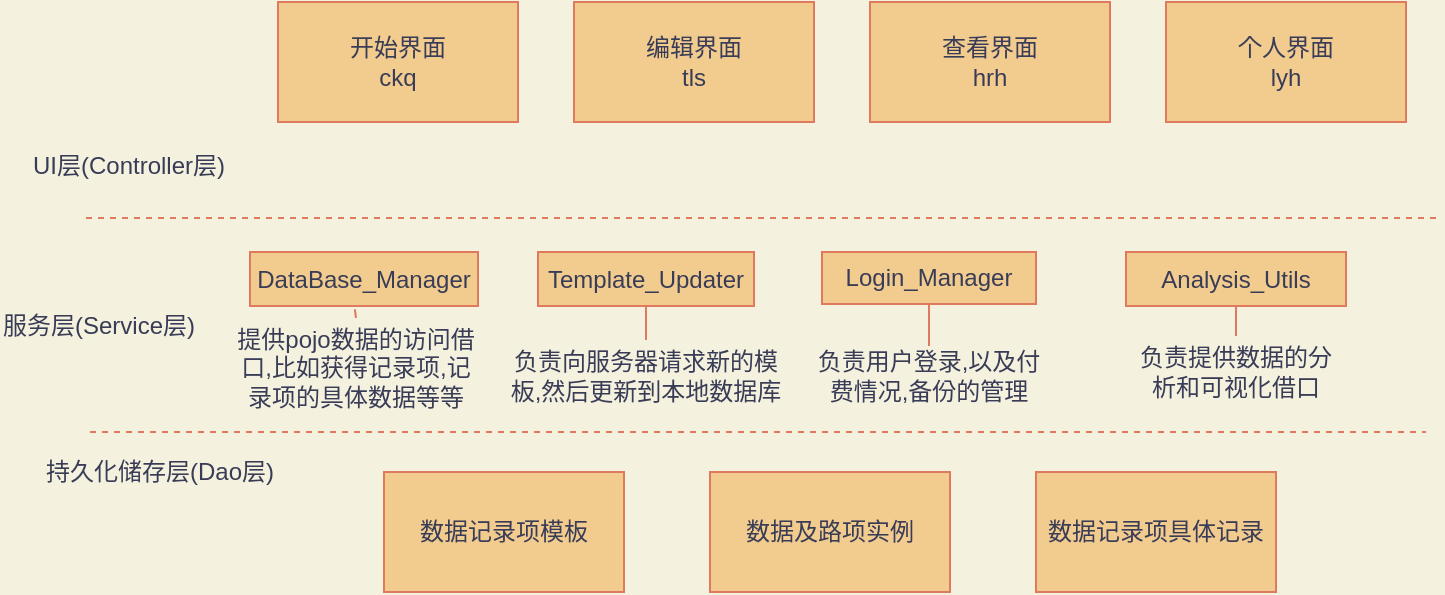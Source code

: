 <mxfile version="13.9.9" type="device"><diagram id="1rRtz6GaOZOf3_rfp_yS" name="第 1 页"><mxGraphModel dx="1147" dy="731" grid="0" gridSize="10" guides="1" tooltips="1" connect="1" arrows="1" fold="1" page="0" pageScale="1" pageWidth="827" pageHeight="1169" background="#F4F1DE" math="0" shadow="0"><root><mxCell id="0"/><mxCell id="1" parent="0"/><mxCell id="JFhsLOulOClGPF_OPk-L-1" value="" style="endArrow=none;dashed=1;html=1;labelBackgroundColor=#F4F1DE;strokeColor=#E07A5F;fontColor=#393C56;" edge="1" parent="1"><mxGeometry width="50" height="50" relative="1" as="geometry"><mxPoint x="94" y="225" as="sourcePoint"/><mxPoint x="762" y="225" as="targetPoint"/></mxGeometry></mxCell><mxCell id="JFhsLOulOClGPF_OPk-L-3" value="持久化储存层(Dao层)" style="text;html=1;strokeColor=none;fillColor=none;align=center;verticalAlign=middle;whiteSpace=wrap;rounded=0;fontColor=#393C56;" vertex="1" parent="1"><mxGeometry x="70" y="235" width="118" height="20" as="geometry"/></mxCell><mxCell id="JFhsLOulOClGPF_OPk-L-4" value="服务层(Service层)" style="text;html=1;strokeColor=none;fillColor=none;align=center;verticalAlign=middle;whiteSpace=wrap;rounded=0;fontColor=#393C56;" vertex="1" parent="1"><mxGeometry x="49" y="162" width="98.5" height="20" as="geometry"/></mxCell><mxCell id="JFhsLOulOClGPF_OPk-L-5" value="" style="endArrow=none;dashed=1;html=1;labelBackgroundColor=#F4F1DE;strokeColor=#E07A5F;fontColor=#393C56;" edge="1" parent="1"><mxGeometry width="50" height="50" relative="1" as="geometry"><mxPoint x="92" y="118" as="sourcePoint"/><mxPoint x="769" y="118" as="targetPoint"/></mxGeometry></mxCell><mxCell id="JFhsLOulOClGPF_OPk-L-8" value="DataBase_Manager" style="whiteSpace=wrap;html=1;align=center;fillColor=#F2CC8F;strokeColor=#E07A5F;fontColor=#393C56;" vertex="1" parent="1"><mxGeometry x="174" y="135" width="114" height="27" as="geometry"/></mxCell><mxCell id="JFhsLOulOClGPF_OPk-L-11" style="edgeStyle=orthogonalEdgeStyle;rounded=0;orthogonalLoop=1;jettySize=auto;html=1;exitX=0.5;exitY=0;exitDx=0;exitDy=0;entryX=0.46;entryY=1.063;entryDx=0;entryDy=0;entryPerimeter=0;endArrow=none;endFill=0;labelBackgroundColor=#F4F1DE;strokeColor=#E07A5F;fontColor=#393C56;" edge="1" parent="1" source="JFhsLOulOClGPF_OPk-L-9" target="JFhsLOulOClGPF_OPk-L-8"><mxGeometry relative="1" as="geometry"/></mxCell><mxCell id="JFhsLOulOClGPF_OPk-L-9" value="提供pojo数据的访问借口,比如获得记录项,记录项的具体数据等等" style="text;html=1;strokeColor=none;fillColor=none;align=center;verticalAlign=middle;whiteSpace=wrap;rounded=0;fontColor=#393C56;" vertex="1" parent="1"><mxGeometry x="166" y="168" width="122" height="49" as="geometry"/></mxCell><mxCell id="JFhsLOulOClGPF_OPk-L-10" value="Template_Updater" style="whiteSpace=wrap;html=1;align=center;fillColor=#F2CC8F;strokeColor=#E07A5F;fontColor=#393C56;" vertex="1" parent="1"><mxGeometry x="318" y="135" width="108" height="27" as="geometry"/></mxCell><mxCell id="JFhsLOulOClGPF_OPk-L-13" style="edgeStyle=orthogonalEdgeStyle;rounded=0;orthogonalLoop=1;jettySize=auto;html=1;exitX=0.5;exitY=0;exitDx=0;exitDy=0;entryX=0.5;entryY=1;entryDx=0;entryDy=0;endArrow=none;endFill=0;labelBackgroundColor=#F4F1DE;strokeColor=#E07A5F;fontColor=#393C56;" edge="1" parent="1" source="JFhsLOulOClGPF_OPk-L-12" target="JFhsLOulOClGPF_OPk-L-10"><mxGeometry relative="1" as="geometry"/></mxCell><mxCell id="JFhsLOulOClGPF_OPk-L-12" value="负责向服务器请求新的模板,然后更新到本地数据库" style="text;html=1;strokeColor=none;fillColor=none;align=center;verticalAlign=middle;whiteSpace=wrap;rounded=0;fontColor=#393C56;" vertex="1" parent="1"><mxGeometry x="301.25" y="179" width="141.5" height="36" as="geometry"/></mxCell><mxCell id="JFhsLOulOClGPF_OPk-L-14" value="Login_Manager" style="whiteSpace=wrap;html=1;align=center;fillColor=#F2CC8F;strokeColor=#E07A5F;fontColor=#393C56;" vertex="1" parent="1"><mxGeometry x="460" y="135" width="107" height="26" as="geometry"/></mxCell><mxCell id="JFhsLOulOClGPF_OPk-L-16" style="edgeStyle=orthogonalEdgeStyle;rounded=0;orthogonalLoop=1;jettySize=auto;html=1;exitX=0.5;exitY=0;exitDx=0;exitDy=0;endArrow=none;endFill=0;labelBackgroundColor=#F4F1DE;strokeColor=#E07A5F;fontColor=#393C56;" edge="1" parent="1" source="JFhsLOulOClGPF_OPk-L-15" target="JFhsLOulOClGPF_OPk-L-14"><mxGeometry relative="1" as="geometry"/></mxCell><mxCell id="JFhsLOulOClGPF_OPk-L-15" value="负责用户登录,以及付费情况,备份的管理" style="text;html=1;strokeColor=none;fillColor=none;align=center;verticalAlign=middle;whiteSpace=wrap;rounded=0;fontColor=#393C56;" vertex="1" parent="1"><mxGeometry x="456" y="182" width="115" height="30.5" as="geometry"/></mxCell><mxCell id="JFhsLOulOClGPF_OPk-L-17" value="Analysis_Utils" style="whiteSpace=wrap;html=1;align=center;fillColor=#F2CC8F;strokeColor=#E07A5F;fontColor=#393C56;" vertex="1" parent="1"><mxGeometry x="612" y="135" width="110" height="27" as="geometry"/></mxCell><mxCell id="JFhsLOulOClGPF_OPk-L-19" style="edgeStyle=orthogonalEdgeStyle;rounded=0;orthogonalLoop=1;jettySize=auto;html=1;exitX=0.5;exitY=0;exitDx=0;exitDy=0;entryX=0.5;entryY=1;entryDx=0;entryDy=0;endArrow=none;endFill=0;labelBackgroundColor=#F4F1DE;strokeColor=#E07A5F;fontColor=#393C56;" edge="1" parent="1" source="JFhsLOulOClGPF_OPk-L-18" target="JFhsLOulOClGPF_OPk-L-17"><mxGeometry relative="1" as="geometry"/></mxCell><mxCell id="JFhsLOulOClGPF_OPk-L-18" value="负责提供数据的分析和可视化借口" style="text;html=1;strokeColor=none;fillColor=none;align=center;verticalAlign=middle;whiteSpace=wrap;rounded=0;fontColor=#393C56;" vertex="1" parent="1"><mxGeometry x="615" y="177" width="104" height="36" as="geometry"/></mxCell><mxCell id="JFhsLOulOClGPF_OPk-L-20" value="UI层(Controller层)" style="text;html=1;strokeColor=none;fillColor=none;align=center;verticalAlign=middle;whiteSpace=wrap;rounded=0;fontColor=#393C56;" vertex="1" parent="1"><mxGeometry x="56.5" y="82" width="113" height="20" as="geometry"/></mxCell><mxCell id="JFhsLOulOClGPF_OPk-L-21" value="开始界面&lt;br&gt;ckq" style="rounded=0;whiteSpace=wrap;html=1;fillColor=#F2CC8F;strokeColor=#E07A5F;fontColor=#393C56;" vertex="1" parent="1"><mxGeometry x="188" y="10" width="120" height="60" as="geometry"/></mxCell><mxCell id="JFhsLOulOClGPF_OPk-L-22" value="编辑界面&lt;br&gt;tls" style="rounded=0;whiteSpace=wrap;html=1;fillColor=#F2CC8F;strokeColor=#E07A5F;fontColor=#393C56;" vertex="1" parent="1"><mxGeometry x="336" y="10" width="120" height="60" as="geometry"/></mxCell><mxCell id="JFhsLOulOClGPF_OPk-L-23" value="查看界面&lt;br&gt;hrh" style="rounded=0;whiteSpace=wrap;html=1;fillColor=#F2CC8F;strokeColor=#E07A5F;fontColor=#393C56;" vertex="1" parent="1"><mxGeometry x="484" y="10" width="120" height="60" as="geometry"/></mxCell><mxCell id="JFhsLOulOClGPF_OPk-L-24" value="个人界面&lt;br&gt;lyh" style="rounded=0;whiteSpace=wrap;html=1;fillColor=#F2CC8F;strokeColor=#E07A5F;fontColor=#393C56;" vertex="1" parent="1"><mxGeometry x="632" y="10" width="120" height="60" as="geometry"/></mxCell><mxCell id="JFhsLOulOClGPF_OPk-L-25" value="数据记录项模板" style="rounded=0;whiteSpace=wrap;html=1;fillColor=#F2CC8F;strokeColor=#E07A5F;fontColor=#393C56;" vertex="1" parent="1"><mxGeometry x="241" y="245" width="120" height="60" as="geometry"/></mxCell><mxCell id="JFhsLOulOClGPF_OPk-L-27" value="数据及路项实例" style="rounded=0;whiteSpace=wrap;html=1;fillColor=#F2CC8F;strokeColor=#E07A5F;fontColor=#393C56;" vertex="1" parent="1"><mxGeometry x="404" y="245" width="120" height="60" as="geometry"/></mxCell><mxCell id="JFhsLOulOClGPF_OPk-L-28" value="数据记录项具体记录" style="rounded=0;whiteSpace=wrap;html=1;fillColor=#F2CC8F;strokeColor=#E07A5F;fontColor=#393C56;" vertex="1" parent="1"><mxGeometry x="567" y="245" width="120" height="60" as="geometry"/></mxCell></root></mxGraphModel></diagram></mxfile>